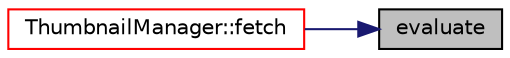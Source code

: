 digraph "evaluate"
{
 // LATEX_PDF_SIZE
  edge [fontname="Helvetica",fontsize="10",labelfontname="Helvetica",labelfontsize="10"];
  node [fontname="Helvetica",fontsize="10",shape=record];
  rankdir="RL";
  Node1 [label="evaluate",height=0.2,width=0.4,color="black", fillcolor="grey75", style="filled", fontcolor="black",tooltip=" "];
  Node1 -> Node2 [dir="back",color="midnightblue",fontsize="10",style="solid",fontname="Helvetica"];
  Node2 [label="ThumbnailManager::fetch",height=0.2,width=0.4,color="red", fillcolor="white", style="filled",URL="$class_thumbnail_manager.html#a23c27b8332708a2e59a6a5ac0c3962fd",tooltip=" "];
}
